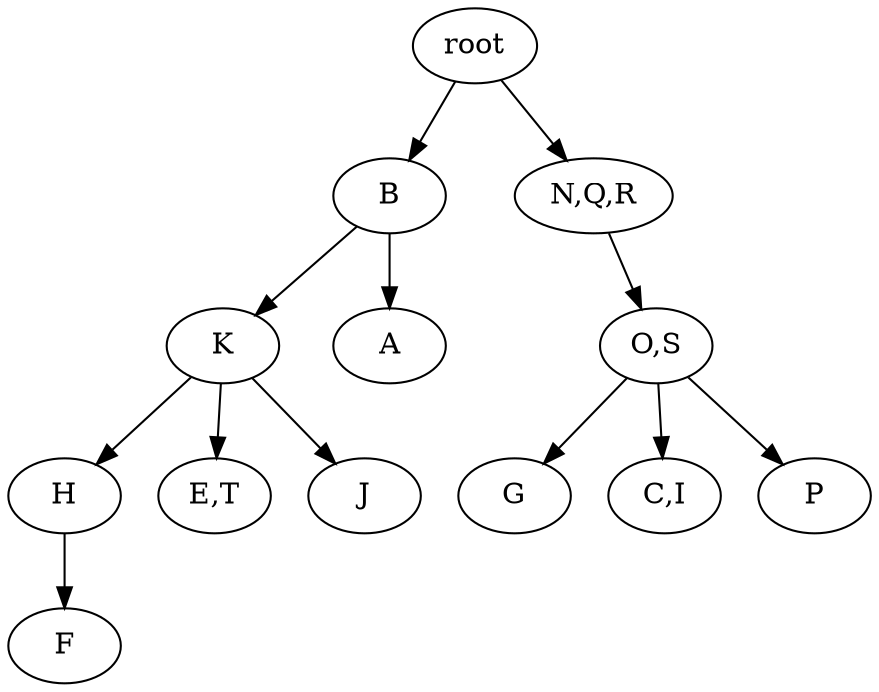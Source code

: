 strict digraph G {
	graph [name=G];
	0	 [label=root];
	1	 [label=B];
	0 -> 1;
	2	 [label="N,Q,R"];
	0 -> 2;
	3	 [label=K];
	1 -> 3;
	4	 [label=A];
	1 -> 4;
	5	 [label="O,S"];
	2 -> 5;
	6	 [label=H];
	3 -> 6;
	7	 [label="E,T"];
	3 -> 7;
	8	 [label=J];
	3 -> 8;
	10	 [label=G];
	5 -> 10;
	11	 [label="C,I"];
	5 -> 11;
	12	 [label=P];
	5 -> 12;
	14	 [label=F];
	6 -> 14;
}
